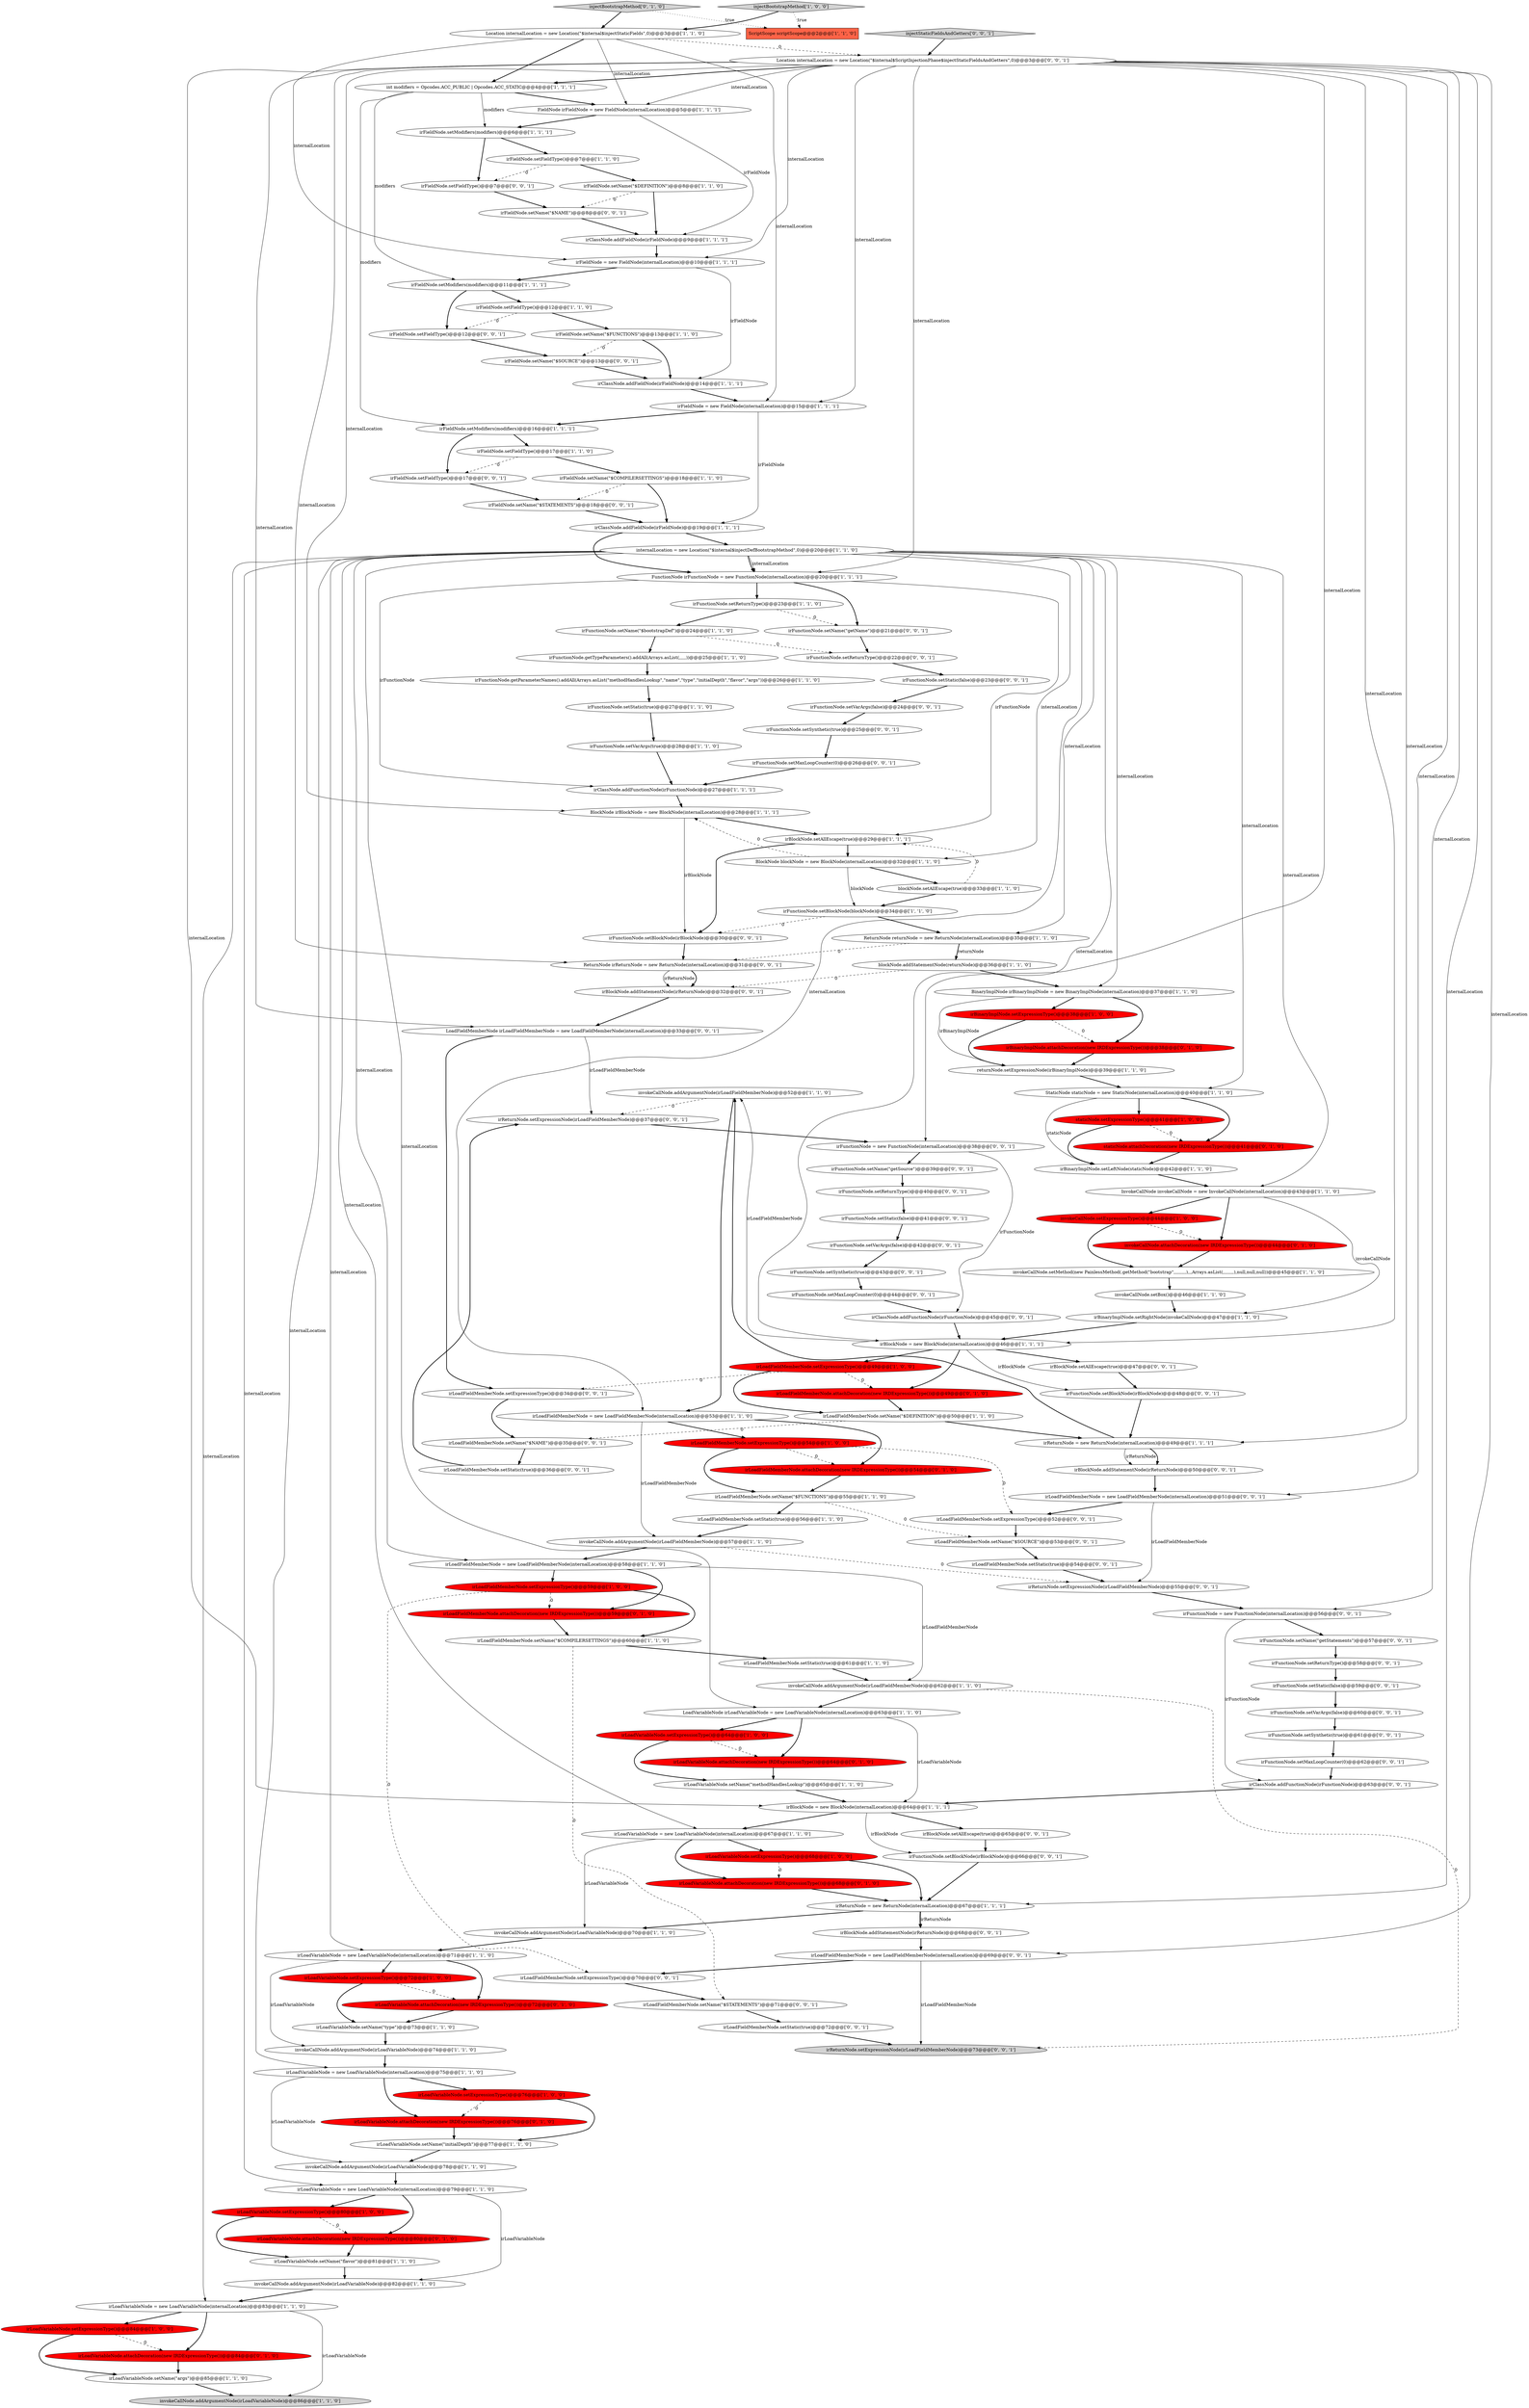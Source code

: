 digraph {
58 [style = filled, label = "invokeCallNode.addArgumentNode(irLoadFieldMemberNode)@@@52@@@['1', '1', '0']", fillcolor = white, shape = ellipse image = "AAA0AAABBB1BBB"];
44 [style = filled, label = "irLoadFieldMemberNode.setName(\"$DEFINITION\")@@@50@@@['1', '1', '0']", fillcolor = white, shape = ellipse image = "AAA0AAABBB1BBB"];
25 [style = filled, label = "irBinaryImplNode.setLeftNode(staticNode)@@@42@@@['1', '1', '0']", fillcolor = white, shape = ellipse image = "AAA0AAABBB1BBB"];
42 [style = filled, label = "irClassNode.addFieldNode(irFieldNode)@@@14@@@['1', '1', '1']", fillcolor = white, shape = ellipse image = "AAA0AAABBB1BBB"];
49 [style = filled, label = "irFieldNode.setName(\"$FUNCTIONS\")@@@13@@@['1', '1', '0']", fillcolor = white, shape = ellipse image = "AAA0AAABBB1BBB"];
9 [style = filled, label = "invokeCallNode.addArgumentNode(irLoadVariableNode)@@@78@@@['1', '1', '0']", fillcolor = white, shape = ellipse image = "AAA0AAABBB1BBB"];
82 [style = filled, label = "FieldNode irFieldNode = new FieldNode(internalLocation)@@@5@@@['1', '1', '1']", fillcolor = white, shape = ellipse image = "AAA0AAABBB1BBB"];
111 [style = filled, label = "irFunctionNode.setStatic(false)@@@41@@@['0', '0', '1']", fillcolor = white, shape = ellipse image = "AAA0AAABBB3BBB"];
91 [style = filled, label = "irLoadFieldMemberNode.attachDecoration(new IRDExpressionType())@@@49@@@['0', '1', '0']", fillcolor = red, shape = ellipse image = "AAA1AAABBB2BBB"];
29 [style = filled, label = "irLoadFieldMemberNode = new LoadFieldMemberNode(internalLocation)@@@58@@@['1', '1', '0']", fillcolor = white, shape = ellipse image = "AAA0AAABBB1BBB"];
125 [style = filled, label = "irFunctionNode.setReturnType()@@@22@@@['0', '0', '1']", fillcolor = white, shape = ellipse image = "AAA0AAABBB3BBB"];
147 [style = filled, label = "irLoadFieldMemberNode.setStatic(true)@@@72@@@['0', '0', '1']", fillcolor = white, shape = ellipse image = "AAA0AAABBB3BBB"];
127 [style = filled, label = "irFunctionNode.setReturnType()@@@40@@@['0', '0', '1']", fillcolor = white, shape = ellipse image = "AAA0AAABBB3BBB"];
98 [style = filled, label = "irBlockNode.addStatementNode(irReturnNode)@@@32@@@['0', '0', '1']", fillcolor = white, shape = ellipse image = "AAA0AAABBB3BBB"];
78 [style = filled, label = "irFieldNode = new FieldNode(internalLocation)@@@15@@@['1', '1', '1']", fillcolor = white, shape = ellipse image = "AAA0AAABBB1BBB"];
79 [style = filled, label = "FunctionNode irFunctionNode = new FunctionNode(internalLocation)@@@20@@@['1', '1', '1']", fillcolor = white, shape = ellipse image = "AAA0AAABBB1BBB"];
4 [style = filled, label = "irLoadVariableNode.setName(\"flavor\")@@@81@@@['1', '1', '0']", fillcolor = white, shape = ellipse image = "AAA0AAABBB1BBB"];
59 [style = filled, label = "irLoadVariableNode.setExpressionType()@@@80@@@['1', '0', '0']", fillcolor = red, shape = ellipse image = "AAA1AAABBB1BBB"];
115 [style = filled, label = "irBlockNode.addStatementNode(irReturnNode)@@@50@@@['0', '0', '1']", fillcolor = white, shape = ellipse image = "AAA0AAABBB3BBB"];
51 [style = filled, label = "irLoadVariableNode = new LoadVariableNode(internalLocation)@@@71@@@['1', '1', '0']", fillcolor = white, shape = ellipse image = "AAA0AAABBB1BBB"];
129 [style = filled, label = "ReturnNode irReturnNode = new ReturnNode(internalLocation)@@@31@@@['0', '0', '1']", fillcolor = white, shape = ellipse image = "AAA0AAABBB3BBB"];
118 [style = filled, label = "Location internalLocation = new Location(\"$internal$ScriptInjectionPhase$injectStaticFieldsAndGetters\",0)@@@3@@@['0', '0', '1']", fillcolor = white, shape = ellipse image = "AAA0AAABBB3BBB"];
80 [style = filled, label = "ReturnNode returnNode = new ReturnNode(internalLocation)@@@35@@@['1', '1', '0']", fillcolor = white, shape = ellipse image = "AAA0AAABBB1BBB"];
90 [style = filled, label = "irLoadVariableNode.attachDecoration(new IRDExpressionType())@@@84@@@['0', '1', '0']", fillcolor = red, shape = ellipse image = "AAA1AAABBB2BBB"];
130 [style = filled, label = "irBlockNode.setAllEscape(true)@@@47@@@['0', '0', '1']", fillcolor = white, shape = ellipse image = "AAA0AAABBB3BBB"];
132 [style = filled, label = "irLoadFieldMemberNode.setName(\"$SOURCE\")@@@53@@@['0', '0', '1']", fillcolor = white, shape = ellipse image = "AAA0AAABBB3BBB"];
24 [style = filled, label = "irBinaryImplNode.setExpressionType()@@@38@@@['1', '0', '0']", fillcolor = red, shape = ellipse image = "AAA1AAABBB1BBB"];
104 [style = filled, label = "irFieldNode.setFieldType()@@@7@@@['0', '0', '1']", fillcolor = white, shape = ellipse image = "AAA0AAABBB3BBB"];
39 [style = filled, label = "invokeCallNode.addArgumentNode(irLoadFieldMemberNode)@@@62@@@['1', '1', '0']", fillcolor = white, shape = ellipse image = "AAA0AAABBB1BBB"];
41 [style = filled, label = "irLoadVariableNode = new LoadVariableNode(internalLocation)@@@79@@@['1', '1', '0']", fillcolor = white, shape = ellipse image = "AAA0AAABBB1BBB"];
71 [style = filled, label = "irBlockNode = new BlockNode(internalLocation)@@@46@@@['1', '1', '1']", fillcolor = white, shape = ellipse image = "AAA0AAABBB1BBB"];
36 [style = filled, label = "irFunctionNode.getTypeParameters().addAll(Arrays.asList(,,,,,))@@@25@@@['1', '1', '0']", fillcolor = white, shape = ellipse image = "AAA0AAABBB1BBB"];
11 [style = filled, label = "irLoadVariableNode.setExpressionType()@@@64@@@['1', '0', '0']", fillcolor = red, shape = ellipse image = "AAA1AAABBB1BBB"];
114 [style = filled, label = "irFunctionNode.setSynthetic(true)@@@61@@@['0', '0', '1']", fillcolor = white, shape = ellipse image = "AAA0AAABBB3BBB"];
30 [style = filled, label = "irLoadFieldMemberNode.setName(\"$FUNCTIONS\")@@@55@@@['1', '1', '0']", fillcolor = white, shape = ellipse image = "AAA0AAABBB1BBB"];
100 [style = filled, label = "irFunctionNode.setStatic(false)@@@23@@@['0', '0', '1']", fillcolor = white, shape = ellipse image = "AAA0AAABBB3BBB"];
68 [style = filled, label = "irFieldNode.setModifiers(modifiers)@@@11@@@['1', '1', '1']", fillcolor = white, shape = ellipse image = "AAA0AAABBB1BBB"];
88 [style = filled, label = "irBinaryImplNode.attachDecoration(new IRDExpressionType())@@@38@@@['0', '1', '0']", fillcolor = red, shape = ellipse image = "AAA1AAABBB2BBB"];
140 [style = filled, label = "irFieldNode.setFieldType()@@@12@@@['0', '0', '1']", fillcolor = white, shape = ellipse image = "AAA0AAABBB3BBB"];
99 [style = filled, label = "irFunctionNode.setSynthetic(true)@@@43@@@['0', '0', '1']", fillcolor = white, shape = ellipse image = "AAA0AAABBB3BBB"];
123 [style = filled, label = "irBlockNode.setAllEscape(true)@@@65@@@['0', '0', '1']", fillcolor = white, shape = ellipse image = "AAA0AAABBB3BBB"];
31 [style = filled, label = "irLoadFieldMemberNode = new LoadFieldMemberNode(internalLocation)@@@53@@@['1', '1', '0']", fillcolor = white, shape = ellipse image = "AAA0AAABBB1BBB"];
121 [style = filled, label = "irFunctionNode.setVarArgs(false)@@@24@@@['0', '0', '1']", fillcolor = white, shape = ellipse image = "AAA0AAABBB3BBB"];
60 [style = filled, label = "invokeCallNode.addArgumentNode(irLoadFieldMemberNode)@@@57@@@['1', '1', '0']", fillcolor = white, shape = ellipse image = "AAA0AAABBB1BBB"];
17 [style = filled, label = "irClassNode.addFunctionNode(irFunctionNode)@@@27@@@['1', '1', '1']", fillcolor = white, shape = ellipse image = "AAA0AAABBB1BBB"];
131 [style = filled, label = "irLoadFieldMemberNode = new LoadFieldMemberNode(internalLocation)@@@69@@@['0', '0', '1']", fillcolor = white, shape = ellipse image = "AAA0AAABBB3BBB"];
54 [style = filled, label = "blockNode.addStatementNode(returnNode)@@@36@@@['1', '1', '0']", fillcolor = white, shape = ellipse image = "AAA0AAABBB1BBB"];
148 [style = filled, label = "irReturnNode.setExpressionNode(irLoadFieldMemberNode)@@@73@@@['0', '0', '1']", fillcolor = lightgray, shape = ellipse image = "AAA0AAABBB3BBB"];
46 [style = filled, label = "BlockNode blockNode = new BlockNode(internalLocation)@@@32@@@['1', '1', '0']", fillcolor = white, shape = ellipse image = "AAA0AAABBB1BBB"];
106 [style = filled, label = "irFunctionNode.setVarArgs(false)@@@60@@@['0', '0', '1']", fillcolor = white, shape = ellipse image = "AAA0AAABBB3BBB"];
120 [style = filled, label = "irFunctionNode.setName(\"getName\")@@@21@@@['0', '0', '1']", fillcolor = white, shape = ellipse image = "AAA0AAABBB3BBB"];
2 [style = filled, label = "irLoadVariableNode.setExpressionType()@@@72@@@['1', '0', '0']", fillcolor = red, shape = ellipse image = "AAA1AAABBB1BBB"];
64 [style = filled, label = "invokeCallNode.setMethod(new PainlessMethod(.getMethod(\"bootstrap\",,,,,,,,,),,,Arrays.asList(,,,,,,,,),null,null,null))@@@45@@@['1', '1', '0']", fillcolor = white, shape = ellipse image = "AAA0AAABBB1BBB"];
136 [style = filled, label = "irReturnNode.setExpressionNode(irLoadFieldMemberNode)@@@37@@@['0', '0', '1']", fillcolor = white, shape = ellipse image = "AAA0AAABBB3BBB"];
138 [style = filled, label = "irLoadFieldMemberNode.setStatic(true)@@@36@@@['0', '0', '1']", fillcolor = white, shape = ellipse image = "AAA0AAABBB3BBB"];
95 [style = filled, label = "irLoadVariableNode.attachDecoration(new IRDExpressionType())@@@68@@@['0', '1', '0']", fillcolor = red, shape = ellipse image = "AAA1AAABBB2BBB"];
0 [style = filled, label = "irBlockNode.setAllEscape(true)@@@29@@@['1', '1', '1']", fillcolor = white, shape = ellipse image = "AAA0AAABBB1BBB"];
15 [style = filled, label = "irLoadVariableNode.setName(\"methodHandlesLookup\")@@@65@@@['1', '1', '0']", fillcolor = white, shape = ellipse image = "AAA0AAABBB1BBB"];
92 [style = filled, label = "irLoadVariableNode.attachDecoration(new IRDExpressionType())@@@76@@@['0', '1', '0']", fillcolor = red, shape = ellipse image = "AAA1AAABBB2BBB"];
1 [style = filled, label = "invokeCallNode.addArgumentNode(irLoadVariableNode)@@@70@@@['1', '1', '0']", fillcolor = white, shape = ellipse image = "AAA0AAABBB1BBB"];
52 [style = filled, label = "irBinaryImplNode.setRightNode(invokeCallNode)@@@47@@@['1', '1', '0']", fillcolor = white, shape = ellipse image = "AAA0AAABBB1BBB"];
101 [style = filled, label = "LoadFieldMemberNode irLoadFieldMemberNode = new LoadFieldMemberNode(internalLocation)@@@33@@@['0', '0', '1']", fillcolor = white, shape = ellipse image = "AAA0AAABBB3BBB"];
8 [style = filled, label = "irLoadFieldMemberNode.setExpressionType()@@@49@@@['1', '0', '0']", fillcolor = red, shape = ellipse image = "AAA1AAABBB1BBB"];
109 [style = filled, label = "irLoadFieldMemberNode.setExpressionType()@@@52@@@['0', '0', '1']", fillcolor = white, shape = ellipse image = "AAA0AAABBB3BBB"];
43 [style = filled, label = "irLoadVariableNode.setName(\"initialDepth\")@@@77@@@['1', '1', '0']", fillcolor = white, shape = ellipse image = "AAA0AAABBB1BBB"];
14 [style = filled, label = "irBlockNode = new BlockNode(internalLocation)@@@64@@@['1', '1', '1']", fillcolor = white, shape = ellipse image = "AAA0AAABBB1BBB"];
146 [style = filled, label = "irFunctionNode.setBlockNode(irBlockNode)@@@66@@@['0', '0', '1']", fillcolor = white, shape = ellipse image = "AAA0AAABBB3BBB"];
139 [style = filled, label = "irFunctionNode.setName(\"getStatements\")@@@57@@@['0', '0', '1']", fillcolor = white, shape = ellipse image = "AAA0AAABBB3BBB"];
149 [style = filled, label = "irFieldNode.setFieldType()@@@17@@@['0', '0', '1']", fillcolor = white, shape = ellipse image = "AAA0AAABBB3BBB"];
38 [style = filled, label = "irLoadVariableNode.setName(\"args\")@@@85@@@['1', '1', '0']", fillcolor = white, shape = ellipse image = "AAA0AAABBB1BBB"];
134 [style = filled, label = "irFieldNode.setName(\"$STATEMENTS\")@@@18@@@['0', '0', '1']", fillcolor = white, shape = ellipse image = "AAA0AAABBB3BBB"];
62 [style = filled, label = "invokeCallNode.setExpressionType()@@@44@@@['1', '0', '0']", fillcolor = red, shape = ellipse image = "AAA1AAABBB1BBB"];
47 [style = filled, label = "irLoadFieldMemberNode.setName(\"$COMPILERSETTINGS\")@@@60@@@['1', '1', '0']", fillcolor = white, shape = ellipse image = "AAA0AAABBB1BBB"];
12 [style = filled, label = "irLoadVariableNode.setExpressionType()@@@76@@@['1', '0', '0']", fillcolor = red, shape = ellipse image = "AAA1AAABBB1BBB"];
20 [style = filled, label = "ScriptScope scriptScope@@@2@@@['1', '1', '0']", fillcolor = tomato, shape = box image = "AAA0AAABBB1BBB"];
65 [style = filled, label = "irFieldNode.setModifiers(modifiers)@@@16@@@['1', '1', '1']", fillcolor = white, shape = ellipse image = "AAA0AAABBB1BBB"];
141 [style = filled, label = "irFunctionNode = new FunctionNode(internalLocation)@@@56@@@['0', '0', '1']", fillcolor = white, shape = ellipse image = "AAA0AAABBB3BBB"];
105 [style = filled, label = "irFunctionNode.setBlockNode(irBlockNode)@@@48@@@['0', '0', '1']", fillcolor = white, shape = ellipse image = "AAA0AAABBB3BBB"];
55 [style = filled, label = "irFieldNode.setName(\"$DEFINITION\")@@@8@@@['1', '1', '0']", fillcolor = white, shape = ellipse image = "AAA0AAABBB1BBB"];
124 [style = filled, label = "irLoadFieldMemberNode.setName(\"$STATEMENTS\")@@@71@@@['0', '0', '1']", fillcolor = white, shape = ellipse image = "AAA0AAABBB3BBB"];
116 [style = filled, label = "irLoadFieldMemberNode.setExpressionType()@@@70@@@['0', '0', '1']", fillcolor = white, shape = ellipse image = "AAA0AAABBB3BBB"];
16 [style = filled, label = "invokeCallNode.addArgumentNode(irLoadVariableNode)@@@86@@@['1', '1', '0']", fillcolor = lightgray, shape = ellipse image = "AAA0AAABBB1BBB"];
74 [style = filled, label = "internalLocation = new Location(\"$internal$injectDefBootstrapMethod\",0)@@@20@@@['1', '1', '0']", fillcolor = white, shape = ellipse image = "AAA0AAABBB1BBB"];
122 [style = filled, label = "injectStaticFieldsAndGetters['0', '0', '1']", fillcolor = lightgray, shape = diamond image = "AAA0AAABBB3BBB"];
119 [style = filled, label = "irFunctionNode = new FunctionNode(internalLocation)@@@38@@@['0', '0', '1']", fillcolor = white, shape = ellipse image = "AAA0AAABBB3BBB"];
89 [style = filled, label = "irLoadVariableNode.attachDecoration(new IRDExpressionType())@@@80@@@['0', '1', '0']", fillcolor = red, shape = ellipse image = "AAA1AAABBB2BBB"];
81 [style = filled, label = "irLoadVariableNode.setExpressionType()@@@68@@@['1', '0', '0']", fillcolor = red, shape = ellipse image = "AAA1AAABBB1BBB"];
75 [style = filled, label = "staticNode.setExpressionType()@@@41@@@['1', '0', '0']", fillcolor = red, shape = ellipse image = "AAA1AAABBB1BBB"];
150 [style = filled, label = "irFunctionNode.setMaxLoopCounter(0)@@@26@@@['0', '0', '1']", fillcolor = white, shape = ellipse image = "AAA0AAABBB3BBB"];
28 [style = filled, label = "StaticNode staticNode = new StaticNode(internalLocation)@@@40@@@['1', '1', '0']", fillcolor = white, shape = ellipse image = "AAA0AAABBB1BBB"];
113 [style = filled, label = "irBlockNode.addStatementNode(irReturnNode)@@@68@@@['0', '0', '1']", fillcolor = white, shape = ellipse image = "AAA0AAABBB3BBB"];
137 [style = filled, label = "irFunctionNode.setVarArgs(false)@@@42@@@['0', '0', '1']", fillcolor = white, shape = ellipse image = "AAA0AAABBB3BBB"];
7 [style = filled, label = "irReturnNode = new ReturnNode(internalLocation)@@@67@@@['1', '1', '1']", fillcolor = white, shape = ellipse image = "AAA0AAABBB1BBB"];
87 [style = filled, label = "invokeCallNode.attachDecoration(new IRDExpressionType())@@@44@@@['0', '1', '0']", fillcolor = red, shape = ellipse image = "AAA1AAABBB2BBB"];
53 [style = filled, label = "irFieldNode = new FieldNode(internalLocation)@@@10@@@['1', '1', '1']", fillcolor = white, shape = ellipse image = "AAA0AAABBB1BBB"];
76 [style = filled, label = "irFieldNode.setFieldType()@@@12@@@['1', '1', '0']", fillcolor = white, shape = ellipse image = "AAA0AAABBB1BBB"];
77 [style = filled, label = "irLoadVariableNode = new LoadVariableNode(internalLocation)@@@67@@@['1', '1', '0']", fillcolor = white, shape = ellipse image = "AAA0AAABBB1BBB"];
66 [style = filled, label = "irReturnNode = new ReturnNode(internalLocation)@@@49@@@['1', '1', '1']", fillcolor = white, shape = ellipse image = "AAA0AAABBB1BBB"];
45 [style = filled, label = "irFunctionNode.setVarArgs(true)@@@28@@@['1', '1', '0']", fillcolor = white, shape = ellipse image = "AAA0AAABBB1BBB"];
73 [style = filled, label = "irLoadFieldMemberNode.setStatic(true)@@@61@@@['1', '1', '0']", fillcolor = white, shape = ellipse image = "AAA0AAABBB1BBB"];
110 [style = filled, label = "irLoadFieldMemberNode.setStatic(true)@@@54@@@['0', '0', '1']", fillcolor = white, shape = ellipse image = "AAA0AAABBB3BBB"];
63 [style = filled, label = "irLoadVariableNode.setName(\"type\")@@@73@@@['1', '1', '0']", fillcolor = white, shape = ellipse image = "AAA0AAABBB1BBB"];
3 [style = filled, label = "irFunctionNode.setStatic(true)@@@27@@@['1', '1', '0']", fillcolor = white, shape = ellipse image = "AAA0AAABBB1BBB"];
50 [style = filled, label = "irFunctionNode.setName(\"$bootstrapDef\")@@@24@@@['1', '1', '0']", fillcolor = white, shape = ellipse image = "AAA0AAABBB1BBB"];
128 [style = filled, label = "irFunctionNode.setBlockNode(irBlockNode)@@@30@@@['0', '0', '1']", fillcolor = white, shape = ellipse image = "AAA0AAABBB3BBB"];
108 [style = filled, label = "irLoadFieldMemberNode = new LoadFieldMemberNode(internalLocation)@@@51@@@['0', '0', '1']", fillcolor = white, shape = ellipse image = "AAA0AAABBB3BBB"];
86 [style = filled, label = "staticNode.attachDecoration(new IRDExpressionType())@@@41@@@['0', '1', '0']", fillcolor = red, shape = ellipse image = "AAA1AAABBB2BBB"];
37 [style = filled, label = "LoadVariableNode irLoadVariableNode = new LoadVariableNode(internalLocation)@@@63@@@['1', '1', '0']", fillcolor = white, shape = ellipse image = "AAA0AAABBB1BBB"];
67 [style = filled, label = "irFunctionNode.getParameterNames().addAll(Arrays.asList(\"methodHandlesLookup\",\"name\",\"type\",\"initialDepth\",\"flavor\",\"args\"))@@@26@@@['1', '1', '0']", fillcolor = white, shape = ellipse image = "AAA0AAABBB1BBB"];
94 [style = filled, label = "irLoadVariableNode.attachDecoration(new IRDExpressionType())@@@72@@@['0', '1', '0']", fillcolor = red, shape = ellipse image = "AAA1AAABBB2BBB"];
23 [style = filled, label = "returnNode.setExpressionNode(irBinaryImplNode)@@@39@@@['1', '1', '0']", fillcolor = white, shape = ellipse image = "AAA0AAABBB1BBB"];
35 [style = filled, label = "irClassNode.addFieldNode(irFieldNode)@@@19@@@['1', '1', '1']", fillcolor = white, shape = ellipse image = "AAA0AAABBB1BBB"];
27 [style = filled, label = "int modifiers = Opcodes.ACC_PUBLIC | Opcodes.ACC_STATIC@@@4@@@['1', '1', '1']", fillcolor = white, shape = ellipse image = "AAA0AAABBB1BBB"];
32 [style = filled, label = "Location internalLocation = new Location(\"$internal$injectStaticFields\",0)@@@3@@@['1', '1', '0']", fillcolor = white, shape = ellipse image = "AAA0AAABBB1BBB"];
13 [style = filled, label = "irFieldNode.setModifiers(modifiers)@@@6@@@['1', '1', '1']", fillcolor = white, shape = ellipse image = "AAA0AAABBB1BBB"];
135 [style = filled, label = "irFunctionNode.setSynthetic(true)@@@25@@@['0', '0', '1']", fillcolor = white, shape = ellipse image = "AAA0AAABBB3BBB"];
83 [style = filled, label = "irLoadVariableNode.setExpressionType()@@@84@@@['1', '0', '0']", fillcolor = red, shape = ellipse image = "AAA1AAABBB1BBB"];
48 [style = filled, label = "irClassNode.addFieldNode(irFieldNode)@@@9@@@['1', '1', '1']", fillcolor = white, shape = ellipse image = "AAA0AAABBB1BBB"];
103 [style = filled, label = "irReturnNode.setExpressionNode(irLoadFieldMemberNode)@@@55@@@['0', '0', '1']", fillcolor = white, shape = ellipse image = "AAA0AAABBB3BBB"];
10 [style = filled, label = "irFieldNode.setName(\"$COMPILERSETTINGS\")@@@18@@@['1', '1', '0']", fillcolor = white, shape = ellipse image = "AAA0AAABBB1BBB"];
117 [style = filled, label = "irFieldNode.setName(\"$NAME\")@@@8@@@['0', '0', '1']", fillcolor = white, shape = ellipse image = "AAA0AAABBB3BBB"];
142 [style = filled, label = "irFunctionNode.setMaxLoopCounter(0)@@@62@@@['0', '0', '1']", fillcolor = white, shape = ellipse image = "AAA0AAABBB3BBB"];
151 [style = filled, label = "irLoadFieldMemberNode.setExpressionType()@@@34@@@['0', '0', '1']", fillcolor = white, shape = ellipse image = "AAA0AAABBB3BBB"];
19 [style = filled, label = "irLoadVariableNode = new LoadVariableNode(internalLocation)@@@83@@@['1', '1', '0']", fillcolor = white, shape = ellipse image = "AAA0AAABBB1BBB"];
33 [style = filled, label = "InvokeCallNode invokeCallNode = new InvokeCallNode(internalLocation)@@@43@@@['1', '1', '0']", fillcolor = white, shape = ellipse image = "AAA0AAABBB1BBB"];
69 [style = filled, label = "BinaryImplNode irBinaryImplNode = new BinaryImplNode(internalLocation)@@@37@@@['1', '1', '0']", fillcolor = white, shape = ellipse image = "AAA0AAABBB1BBB"];
96 [style = filled, label = "irLoadFieldMemberNode.attachDecoration(new IRDExpressionType())@@@54@@@['0', '1', '0']", fillcolor = red, shape = ellipse image = "AAA1AAABBB2BBB"];
126 [style = filled, label = "irFunctionNode.setMaxLoopCounter(0)@@@44@@@['0', '0', '1']", fillcolor = white, shape = ellipse image = "AAA0AAABBB3BBB"];
56 [style = filled, label = "irFunctionNode.setBlockNode(blockNode)@@@34@@@['1', '1', '0']", fillcolor = white, shape = ellipse image = "AAA0AAABBB1BBB"];
21 [style = filled, label = "irFieldNode.setFieldType()@@@17@@@['1', '1', '0']", fillcolor = white, shape = ellipse image = "AAA0AAABBB1BBB"];
26 [style = filled, label = "irLoadFieldMemberNode.setExpressionType()@@@54@@@['1', '0', '0']", fillcolor = red, shape = ellipse image = "AAA1AAABBB1BBB"];
143 [style = filled, label = "irFieldNode.setName(\"$SOURCE\")@@@13@@@['0', '0', '1']", fillcolor = white, shape = ellipse image = "AAA0AAABBB3BBB"];
72 [style = filled, label = "invokeCallNode.addArgumentNode(irLoadVariableNode)@@@82@@@['1', '1', '0']", fillcolor = white, shape = ellipse image = "AAA0AAABBB1BBB"];
145 [style = filled, label = "irFunctionNode.setName(\"getSource\")@@@39@@@['0', '0', '1']", fillcolor = white, shape = ellipse image = "AAA0AAABBB3BBB"];
57 [style = filled, label = "BlockNode irBlockNode = new BlockNode(internalLocation)@@@28@@@['1', '1', '1']", fillcolor = white, shape = ellipse image = "AAA0AAABBB1BBB"];
107 [style = filled, label = "irClassNode.addFunctionNode(irFunctionNode)@@@63@@@['0', '0', '1']", fillcolor = white, shape = ellipse image = "AAA0AAABBB3BBB"];
5 [style = filled, label = "irLoadVariableNode = new LoadVariableNode(internalLocation)@@@75@@@['1', '1', '0']", fillcolor = white, shape = ellipse image = "AAA0AAABBB1BBB"];
70 [style = filled, label = "irLoadFieldMemberNode.setExpressionType()@@@59@@@['1', '0', '0']", fillcolor = red, shape = ellipse image = "AAA1AAABBB1BBB"];
133 [style = filled, label = "irClassNode.addFunctionNode(irFunctionNode)@@@45@@@['0', '0', '1']", fillcolor = white, shape = ellipse image = "AAA0AAABBB3BBB"];
61 [style = filled, label = "irFieldNode.setFieldType()@@@7@@@['1', '1', '0']", fillcolor = white, shape = ellipse image = "AAA0AAABBB1BBB"];
112 [style = filled, label = "irFunctionNode.setReturnType()@@@58@@@['0', '0', '1']", fillcolor = white, shape = ellipse image = "AAA0AAABBB3BBB"];
22 [style = filled, label = "invokeCallNode.addArgumentNode(irLoadVariableNode)@@@74@@@['1', '1', '0']", fillcolor = white, shape = ellipse image = "AAA0AAABBB1BBB"];
40 [style = filled, label = "irFunctionNode.setReturnType()@@@23@@@['1', '1', '0']", fillcolor = white, shape = ellipse image = "AAA0AAABBB1BBB"];
85 [style = filled, label = "irLoadFieldMemberNode.attachDecoration(new IRDExpressionType())@@@59@@@['0', '1', '0']", fillcolor = red, shape = ellipse image = "AAA1AAABBB2BBB"];
97 [style = filled, label = "injectBootstrapMethod['0', '1', '0']", fillcolor = lightgray, shape = diamond image = "AAA0AAABBB2BBB"];
102 [style = filled, label = "irFunctionNode.setStatic(false)@@@59@@@['0', '0', '1']", fillcolor = white, shape = ellipse image = "AAA0AAABBB3BBB"];
84 [style = filled, label = "invokeCallNode.setBox()@@@46@@@['1', '1', '0']", fillcolor = white, shape = ellipse image = "AAA0AAABBB1BBB"];
93 [style = filled, label = "irLoadVariableNode.attachDecoration(new IRDExpressionType())@@@64@@@['0', '1', '0']", fillcolor = red, shape = ellipse image = "AAA1AAABBB2BBB"];
6 [style = filled, label = "injectBootstrapMethod['1', '0', '0']", fillcolor = lightgray, shape = diamond image = "AAA0AAABBB1BBB"];
18 [style = filled, label = "blockNode.setAllEscape(true)@@@33@@@['1', '1', '0']", fillcolor = white, shape = ellipse image = "AAA0AAABBB1BBB"];
144 [style = filled, label = "irLoadFieldMemberNode.setName(\"$NAME\")@@@35@@@['0', '0', '1']", fillcolor = white, shape = ellipse image = "AAA0AAABBB3BBB"];
34 [style = filled, label = "irLoadFieldMemberNode.setStatic(true)@@@56@@@['1', '1', '0']", fillcolor = white, shape = ellipse image = "AAA0AAABBB1BBB"];
101->136 [style = solid, label="irLoadFieldMemberNode"];
118->78 [style = solid, label="internalLocation"];
129->98 [style = bold, label=""];
21->10 [style = bold, label=""];
55->117 [style = dashed, label="0"];
18->0 [style = dashed, label="0"];
113->131 [style = bold, label=""];
37->14 [style = solid, label="irLoadVariableNode"];
25->33 [style = bold, label=""];
37->11 [style = bold, label=""];
52->71 [style = bold, label=""];
0->46 [style = bold, label=""];
31->96 [style = bold, label=""];
60->29 [style = bold, label=""];
58->136 [style = dashed, label="0"];
79->17 [style = solid, label="irFunctionNode"];
10->35 [style = bold, label=""];
100->121 [style = bold, label=""];
109->132 [style = bold, label=""];
33->52 [style = solid, label="invokeCallNode"];
41->72 [style = solid, label="irLoadVariableNode"];
123->146 [style = bold, label=""];
27->82 [style = bold, label=""];
91->44 [style = bold, label=""];
69->23 [style = solid, label="irBinaryImplNode"];
8->44 [style = bold, label=""];
99->126 [style = bold, label=""];
74->51 [style = solid, label="internalLocation"];
143->42 [style = bold, label=""];
92->43 [style = bold, label=""];
118->14 [style = solid, label="internalLocation"];
63->22 [style = bold, label=""];
74->33 [style = solid, label="internalLocation"];
23->28 [style = bold, label=""];
55->48 [style = bold, label=""];
82->13 [style = bold, label=""];
41->89 [style = bold, label=""];
19->90 [style = bold, label=""];
14->123 [style = bold, label=""];
73->39 [style = bold, label=""];
141->139 [style = bold, label=""];
2->63 [style = bold, label=""];
35->79 [style = bold, label=""];
79->120 [style = bold, label=""];
133->71 [style = bold, label=""];
71->58 [style = solid, label="irLoadFieldMemberNode"];
36->67 [style = bold, label=""];
83->38 [style = bold, label=""];
45->17 [style = bold, label=""];
149->134 [style = bold, label=""];
138->136 [style = bold, label=""];
74->5 [style = solid, label="internalLocation"];
97->20 [style = dotted, label="true"];
74->71 [style = solid, label="internalLocation"];
67->3 [style = bold, label=""];
13->104 [style = bold, label=""];
8->151 [style = dashed, label="0"];
61->104 [style = dashed, label="0"];
126->133 [style = bold, label=""];
120->125 [style = bold, label=""];
64->84 [style = bold, label=""];
6->32 [style = bold, label=""];
19->16 [style = solid, label="irLoadVariableNode"];
28->25 [style = solid, label="staticNode"];
66->115 [style = solid, label="irReturnNode"];
40->50 [style = bold, label=""];
124->147 [style = bold, label=""];
74->69 [style = solid, label="internalLocation"];
7->1 [style = bold, label=""];
42->78 [style = bold, label=""];
84->52 [style = bold, label=""];
118->129 [style = solid, label="internalLocation"];
32->78 [style = solid, label="internalLocation"];
68->76 [style = bold, label=""];
122->118 [style = bold, label=""];
70->85 [style = dashed, label="0"];
29->85 [style = bold, label=""];
111->137 [style = bold, label=""];
74->29 [style = solid, label="internalLocation"];
26->96 [style = dashed, label="0"];
87->64 [style = bold, label=""];
59->4 [style = bold, label=""];
21->149 [style = dashed, label="0"];
57->0 [style = bold, label=""];
18->56 [style = bold, label=""];
30->34 [style = bold, label=""];
5->9 [style = solid, label="irLoadVariableNode"];
118->119 [style = solid, label="internalLocation"];
118->7 [style = solid, label="internalLocation"];
145->127 [style = bold, label=""];
74->79 [style = bold, label=""];
51->94 [style = bold, label=""];
41->59 [style = bold, label=""];
22->5 [style = bold, label=""];
51->22 [style = solid, label="irLoadVariableNode"];
47->124 [style = dashed, label="0"];
59->89 [style = dashed, label="0"];
4->72 [style = bold, label=""];
74->37 [style = solid, label="internalLocation"];
39->148 [style = dashed, label="0"];
79->0 [style = solid, label="irFunctionNode"];
6->20 [style = dotted, label="true"];
71->130 [style = bold, label=""];
8->91 [style = dashed, label="0"];
26->109 [style = dashed, label="0"];
61->55 [style = bold, label=""];
29->39 [style = solid, label="irLoadFieldMemberNode"];
76->49 [style = bold, label=""];
14->77 [style = bold, label=""];
141->107 [style = solid, label="irFunctionNode"];
77->81 [style = bold, label=""];
32->118 [style = dashed, label="0"];
53->42 [style = solid, label="irFieldNode"];
116->124 [style = bold, label=""];
46->56 [style = solid, label="blockNode"];
31->60 [style = solid, label="irLoadFieldMemberNode"];
1->51 [style = bold, label=""];
30->132 [style = dashed, label="0"];
98->101 [style = bold, label=""];
53->68 [style = bold, label=""];
13->61 [style = bold, label=""];
69->88 [style = bold, label=""];
125->100 [style = bold, label=""];
70->116 [style = dashed, label="0"];
119->145 [style = bold, label=""];
65->149 [style = bold, label=""];
118->66 [style = solid, label="internalLocation"];
56->128 [style = dashed, label="0"];
96->30 [style = bold, label=""];
95->7 [style = bold, label=""];
40->120 [style = dashed, label="0"];
150->17 [style = bold, label=""];
44->66 [style = bold, label=""];
121->135 [style = bold, label=""];
27->68 [style = solid, label="modifiers"];
74->77 [style = solid, label="internalLocation"];
39->37 [style = bold, label=""];
117->48 [style = bold, label=""];
89->4 [style = bold, label=""];
103->141 [style = bold, label=""];
118->101 [style = solid, label="internalLocation"];
118->131 [style = solid, label="internalLocation"];
50->125 [style = dashed, label="0"];
131->148 [style = solid, label="irLoadFieldMemberNode"];
15->14 [style = bold, label=""];
151->144 [style = bold, label=""];
101->151 [style = bold, label=""];
74->46 [style = solid, label="internalLocation"];
80->54 [style = solid, label="returnNode"];
24->88 [style = dashed, label="0"];
127->111 [style = bold, label=""];
86->25 [style = bold, label=""];
3->45 [style = bold, label=""];
74->31 [style = solid, label="internalLocation"];
35->74 [style = bold, label=""];
38->16 [style = bold, label=""];
97->32 [style = bold, label=""];
82->48 [style = solid, label="irFieldNode"];
2->94 [style = dashed, label="0"];
32->27 [style = bold, label=""];
12->92 [style = dashed, label="0"];
107->14 [style = bold, label=""];
68->140 [style = bold, label=""];
104->117 [style = bold, label=""];
46->18 [style = bold, label=""];
85->47 [style = bold, label=""];
7->113 [style = bold, label=""];
43->9 [style = bold, label=""];
65->21 [style = bold, label=""];
132->110 [style = bold, label=""];
118->141 [style = solid, label="internalLocation"];
28->75 [style = bold, label=""];
66->58 [style = bold, label=""];
27->65 [style = solid, label="modifiers"];
118->27 [style = bold, label=""];
54->98 [style = dashed, label="0"];
31->26 [style = bold, label=""];
135->150 [style = bold, label=""];
27->13 [style = solid, label="modifiers"];
144->138 [style = bold, label=""];
78->65 [style = bold, label=""];
51->2 [style = bold, label=""];
114->142 [style = bold, label=""];
74->41 [style = solid, label="internalLocation"];
70->47 [style = bold, label=""];
69->24 [style = bold, label=""];
131->116 [style = bold, label=""];
49->143 [style = dashed, label="0"];
56->80 [style = bold, label=""];
5->92 [style = bold, label=""];
80->129 [style = dashed, label="0"];
66->115 [style = bold, label=""];
78->35 [style = solid, label="irFieldNode"];
118->57 [style = solid, label="internalLocation"];
146->7 [style = bold, label=""];
75->25 [style = bold, label=""];
32->82 [style = solid, label="internalLocation"];
90->38 [style = bold, label=""];
12->43 [style = bold, label=""];
0->128 [style = bold, label=""];
128->129 [style = bold, label=""];
71->8 [style = bold, label=""];
118->82 [style = solid, label="internalLocation"];
83->90 [style = dashed, label="0"];
88->23 [style = bold, label=""];
118->108 [style = solid, label="internalLocation"];
106->114 [style = bold, label=""];
24->23 [style = bold, label=""];
71->91 [style = bold, label=""];
77->1 [style = solid, label="irLoadVariableNode"];
49->42 [style = bold, label=""];
108->103 [style = solid, label="irLoadFieldMemberNode"];
72->19 [style = bold, label=""];
33->62 [style = bold, label=""];
142->107 [style = bold, label=""];
77->95 [style = bold, label=""];
134->35 [style = bold, label=""];
76->140 [style = dashed, label="0"];
14->146 [style = solid, label="irBlockNode"];
47->73 [style = bold, label=""];
139->112 [style = bold, label=""];
118->53 [style = solid, label="internalLocation"];
102->106 [style = bold, label=""];
54->69 [style = bold, label=""];
140->143 [style = bold, label=""];
28->86 [style = bold, label=""];
58->31 [style = bold, label=""];
108->109 [style = bold, label=""];
48->53 [style = bold, label=""];
74->19 [style = solid, label="internalLocation"];
62->64 [style = bold, label=""];
110->103 [style = bold, label=""];
71->105 [style = solid, label="irBlockNode"];
81->95 [style = dashed, label="0"];
46->57 [style = dashed, label="0"];
11->93 [style = dashed, label="0"];
119->133 [style = solid, label="irFunctionNode"];
112->102 [style = bold, label=""];
10->134 [style = dashed, label="0"];
11->15 [style = bold, label=""];
17->57 [style = bold, label=""];
74->28 [style = solid, label="internalLocation"];
74->79 [style = solid, label="internalLocation"];
26->30 [style = bold, label=""];
74->80 [style = solid, label="internalLocation"];
9->41 [style = bold, label=""];
75->86 [style = dashed, label="0"];
37->93 [style = bold, label=""];
34->60 [style = bold, label=""];
60->103 [style = dashed, label="0"];
81->7 [style = bold, label=""];
7->113 [style = solid, label="irReturnNode"];
5->12 [style = bold, label=""];
129->98 [style = solid, label="irReturnNode"];
80->54 [style = bold, label=""];
136->119 [style = bold, label=""];
137->99 [style = bold, label=""];
50->36 [style = bold, label=""];
62->87 [style = dashed, label="0"];
115->108 [style = bold, label=""];
19->83 [style = bold, label=""];
105->66 [style = bold, label=""];
57->128 [style = solid, label="irBlockNode"];
118->79 [style = solid, label="internalLocation"];
44->144 [style = dashed, label="0"];
93->15 [style = bold, label=""];
118->71 [style = solid, label="internalLocation"];
29->70 [style = bold, label=""];
33->87 [style = bold, label=""];
32->53 [style = solid, label="internalLocation"];
79->40 [style = bold, label=""];
147->148 [style = bold, label=""];
130->105 [style = bold, label=""];
94->63 [style = bold, label=""];
}
